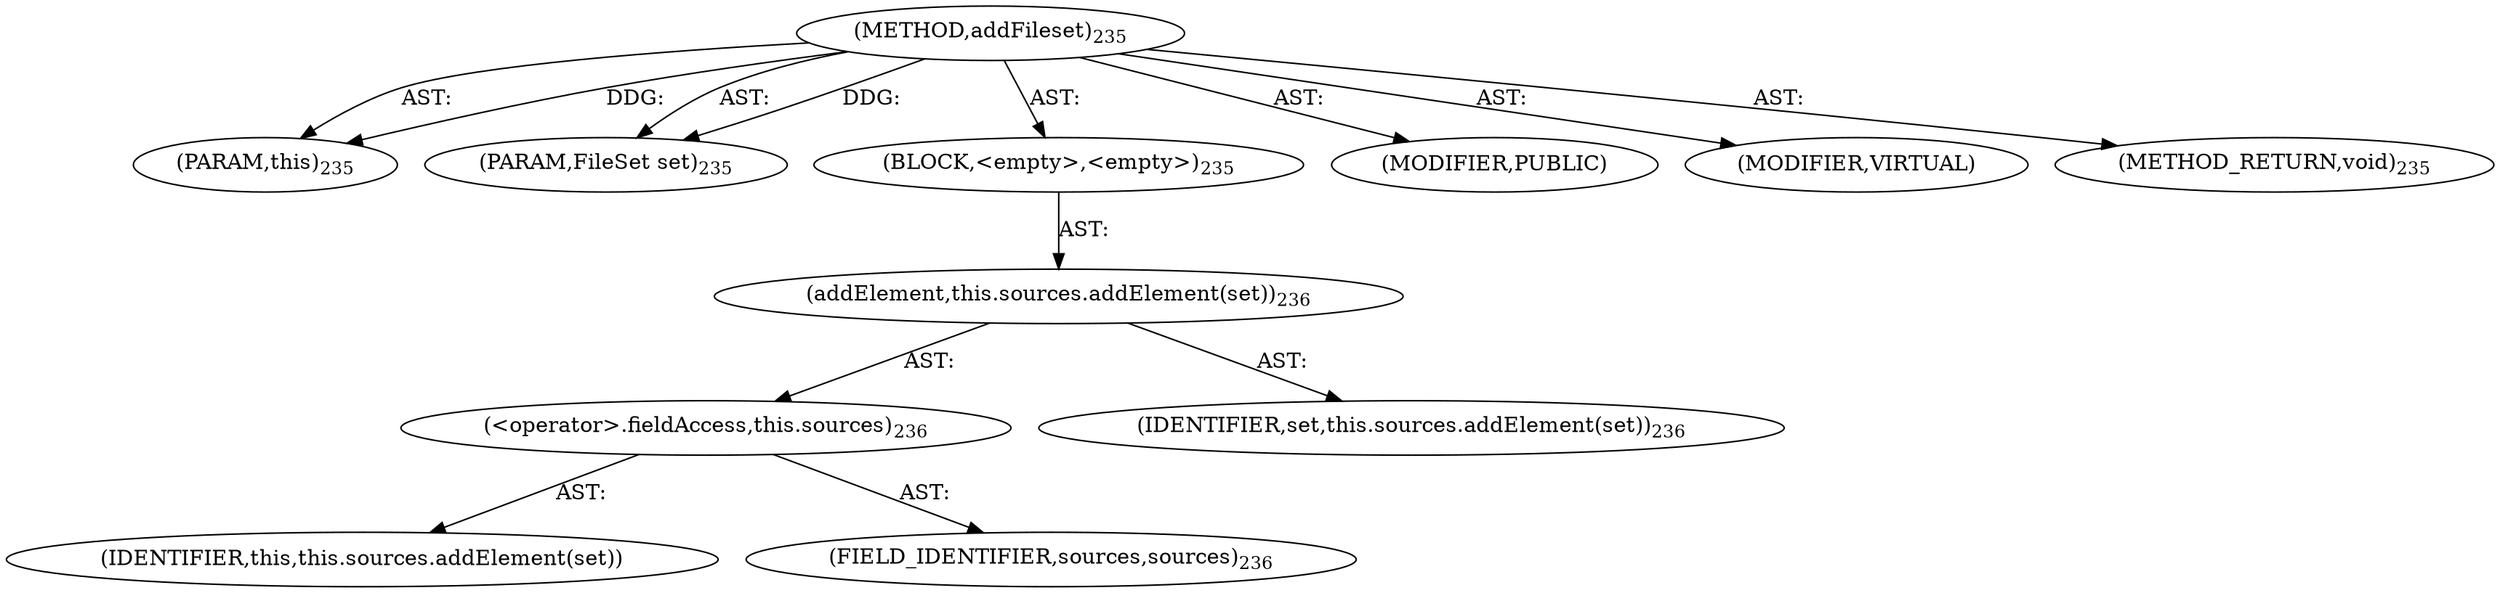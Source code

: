 digraph "addFileset" {  
"111669149702" [label = <(METHOD,addFileset)<SUB>235</SUB>> ]
"115964117021" [label = <(PARAM,this)<SUB>235</SUB>> ]
"115964117022" [label = <(PARAM,FileSet set)<SUB>235</SUB>> ]
"25769803783" [label = <(BLOCK,&lt;empty&gt;,&lt;empty&gt;)<SUB>235</SUB>> ]
"30064771092" [label = <(addElement,this.sources.addElement(set))<SUB>236</SUB>> ]
"30064771093" [label = <(&lt;operator&gt;.fieldAccess,this.sources)<SUB>236</SUB>> ]
"68719476793" [label = <(IDENTIFIER,this,this.sources.addElement(set))> ]
"55834574856" [label = <(FIELD_IDENTIFIER,sources,sources)<SUB>236</SUB>> ]
"68719476794" [label = <(IDENTIFIER,set,this.sources.addElement(set))<SUB>236</SUB>> ]
"133143986206" [label = <(MODIFIER,PUBLIC)> ]
"133143986207" [label = <(MODIFIER,VIRTUAL)> ]
"128849018886" [label = <(METHOD_RETURN,void)<SUB>235</SUB>> ]
  "111669149702" -> "115964117021"  [ label = "AST: "] 
  "111669149702" -> "115964117022"  [ label = "AST: "] 
  "111669149702" -> "25769803783"  [ label = "AST: "] 
  "111669149702" -> "133143986206"  [ label = "AST: "] 
  "111669149702" -> "133143986207"  [ label = "AST: "] 
  "111669149702" -> "128849018886"  [ label = "AST: "] 
  "25769803783" -> "30064771092"  [ label = "AST: "] 
  "30064771092" -> "30064771093"  [ label = "AST: "] 
  "30064771092" -> "68719476794"  [ label = "AST: "] 
  "30064771093" -> "68719476793"  [ label = "AST: "] 
  "30064771093" -> "55834574856"  [ label = "AST: "] 
  "111669149702" -> "115964117021"  [ label = "DDG: "] 
  "111669149702" -> "115964117022"  [ label = "DDG: "] 
}

